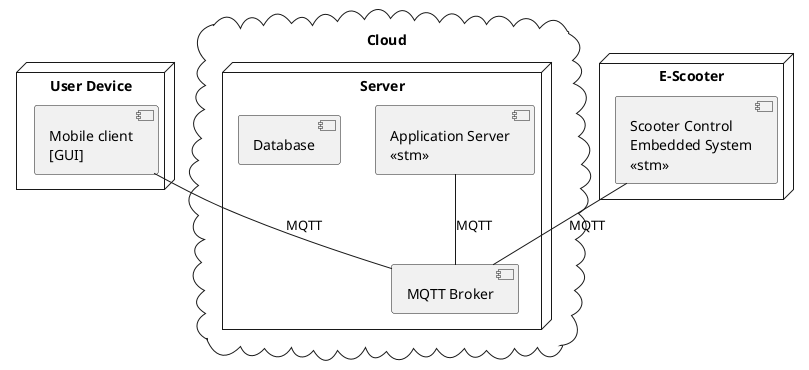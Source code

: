 @startuml
skinparam componentStyle uml2

node "User Device" {
    component "Mobile client\n[GUI]" as MobileApp
}

cloud "Cloud" {
  node "Server" {
      component "Application Server\n<<stm>>" as AppServer
      component "MQTT Broker" as Broker
      component "Database" as db
  }
}

node "E-Scooter" {
    component "Scooter Control\nEmbedded System\n<<stm>>" as ScooterControl
}

MobileApp -- Broker : MQTT 
AppServer -- Broker : MQTT 
ScooterControl -- Broker : MQTT 
@enduml
